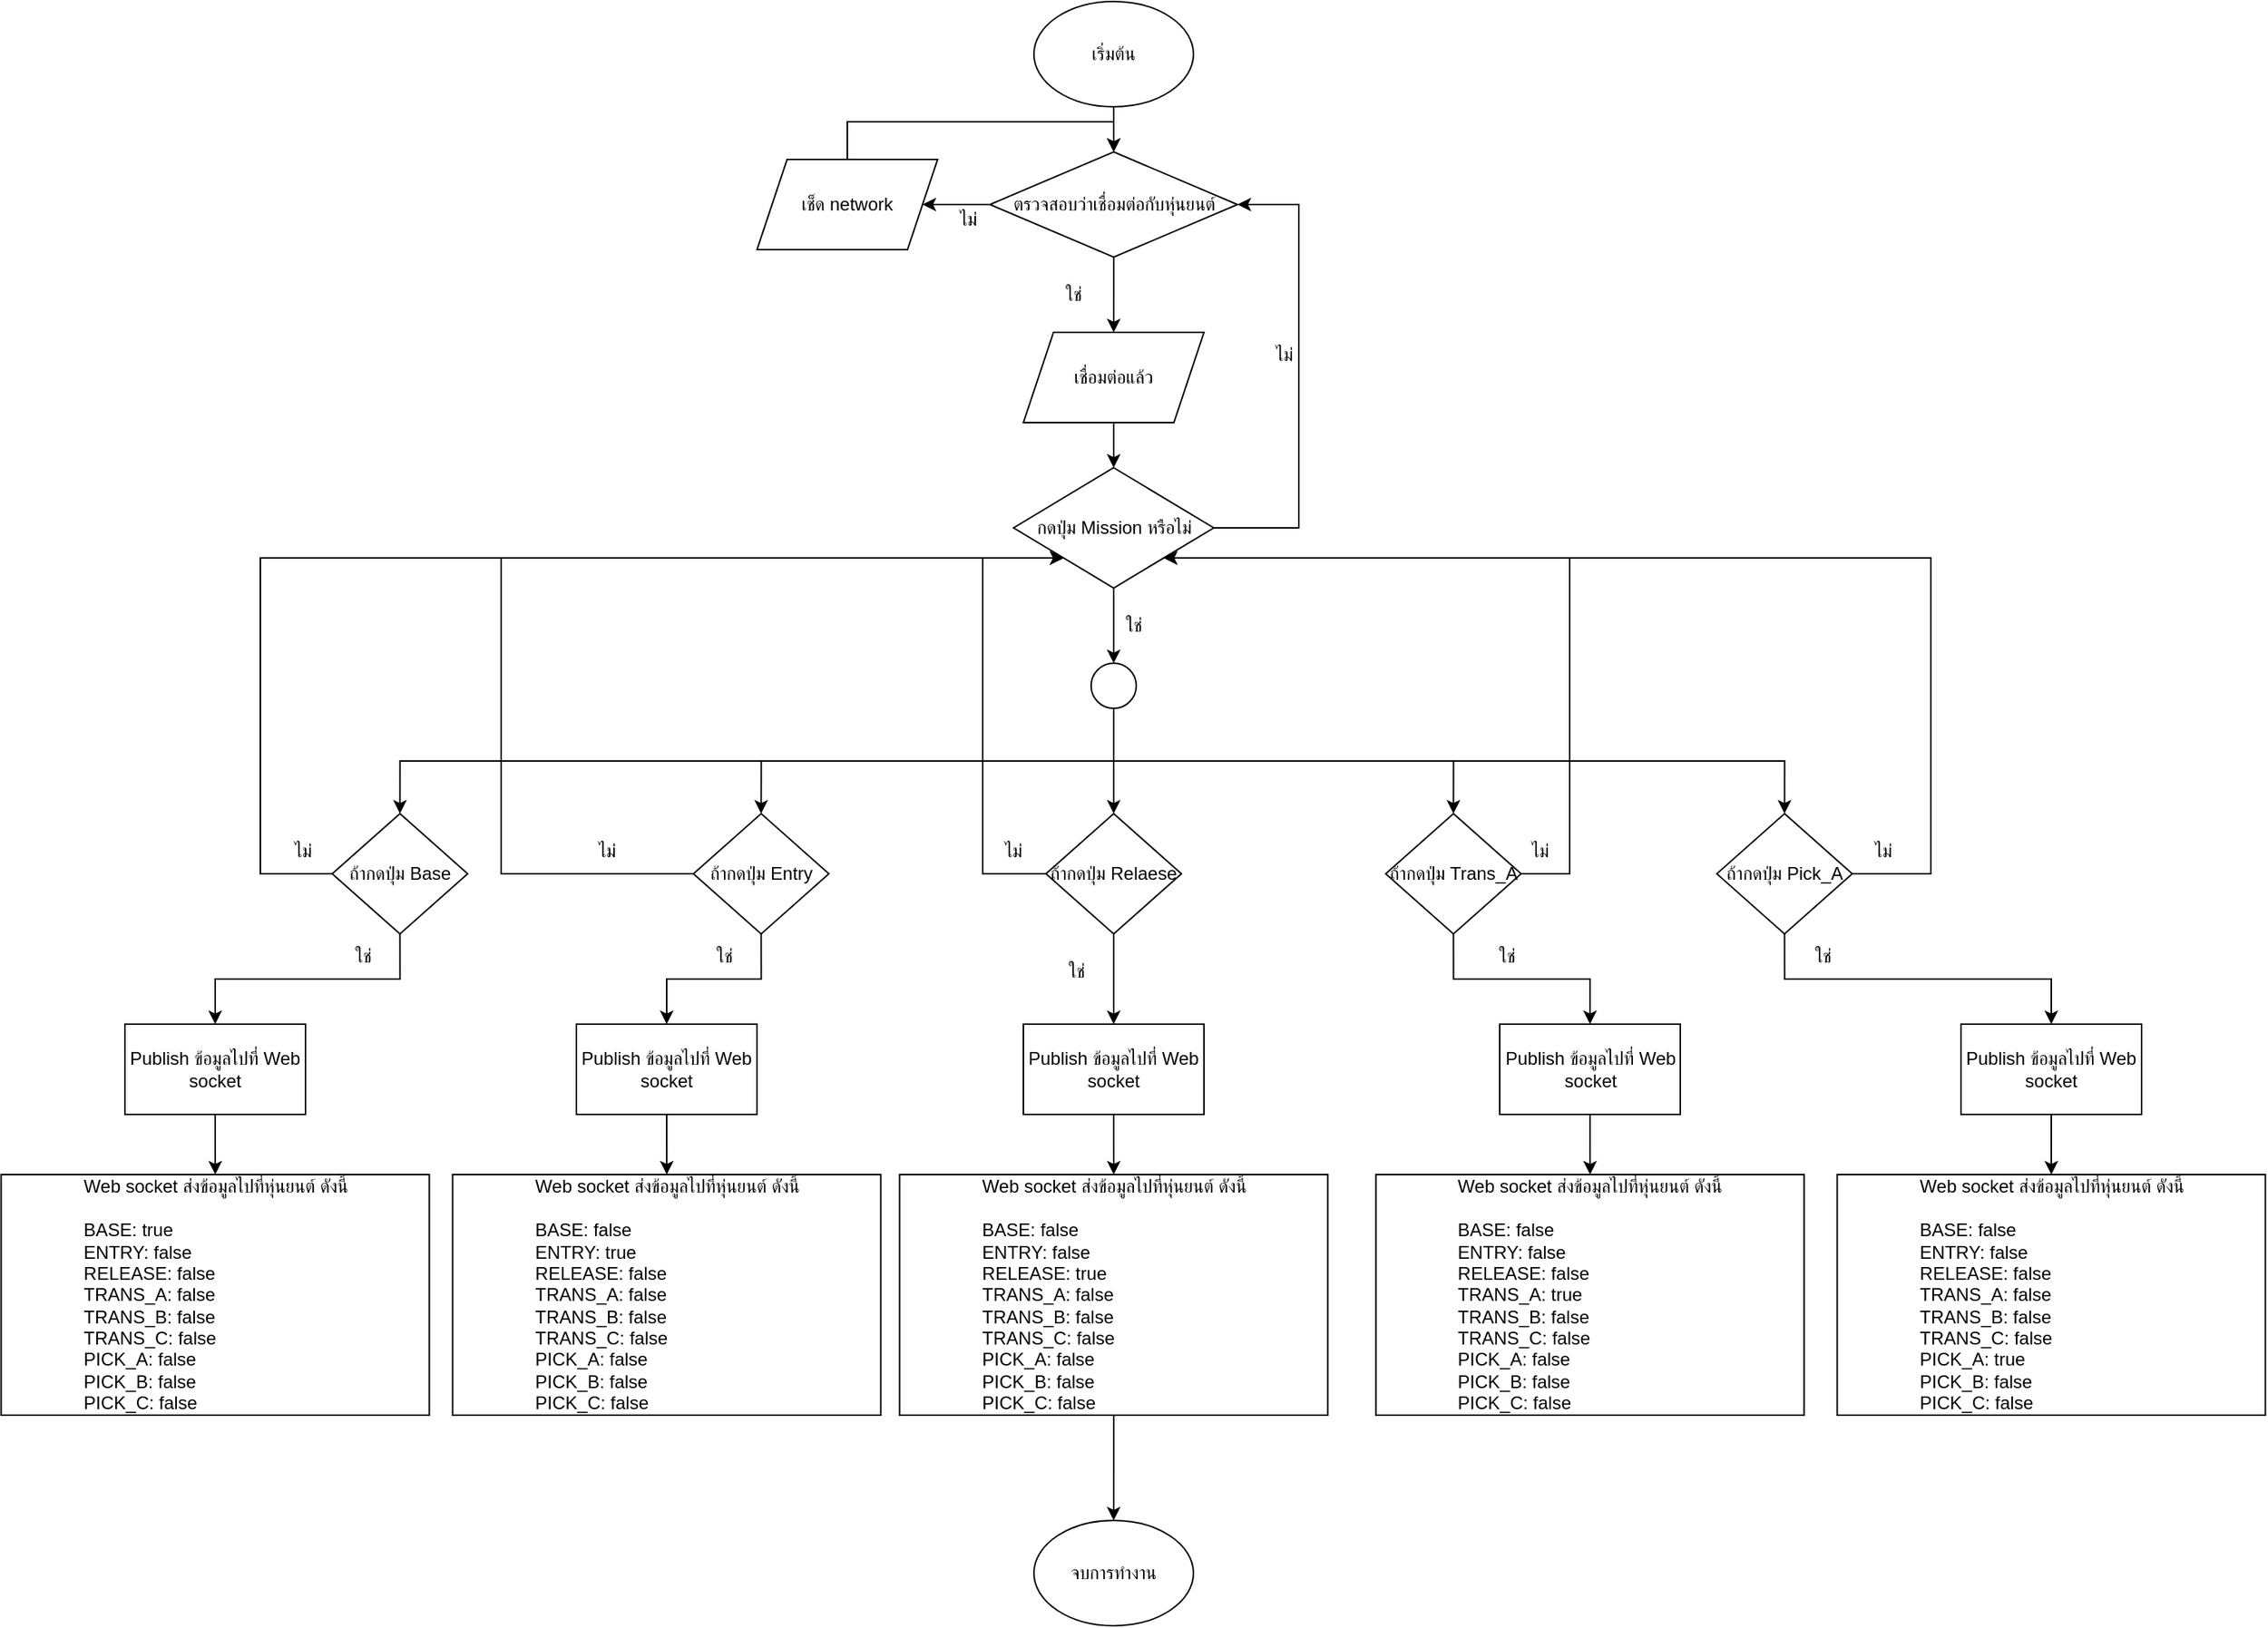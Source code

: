<mxfile version="20.5.3" type="github">
  <diagram id="C5RBs43oDa-KdzZeNtuy" name="Page-1">
    <mxGraphModel dx="2048" dy="594" grid="1" gridSize="10" guides="1" tooltips="1" connect="1" arrows="1" fold="1" page="1" pageScale="1" pageWidth="827" pageHeight="1169" math="0" shadow="0">
      <root>
        <mxCell id="WIyWlLk6GJQsqaUBKTNV-0" />
        <mxCell id="WIyWlLk6GJQsqaUBKTNV-1" parent="WIyWlLk6GJQsqaUBKTNV-0" />
        <mxCell id="5QG107BwXyuoC_cJ32uW-2" value="" style="edgeStyle=orthogonalEdgeStyle;rounded=0;orthogonalLoop=1;jettySize=auto;html=1;" edge="1" parent="WIyWlLk6GJQsqaUBKTNV-1" source="5QG107BwXyuoC_cJ32uW-0" target="5QG107BwXyuoC_cJ32uW-1">
          <mxGeometry relative="1" as="geometry" />
        </mxCell>
        <mxCell id="5QG107BwXyuoC_cJ32uW-0" value="เริ่มต้น" style="ellipse;whiteSpace=wrap;html=1;" vertex="1" parent="WIyWlLk6GJQsqaUBKTNV-1">
          <mxGeometry x="354" y="20" width="106" height="70" as="geometry" />
        </mxCell>
        <mxCell id="5QG107BwXyuoC_cJ32uW-4" value="" style="edgeStyle=orthogonalEdgeStyle;rounded=0;orthogonalLoop=1;jettySize=auto;html=1;" edge="1" parent="WIyWlLk6GJQsqaUBKTNV-1" source="5QG107BwXyuoC_cJ32uW-1" target="5QG107BwXyuoC_cJ32uW-3">
          <mxGeometry relative="1" as="geometry" />
        </mxCell>
        <mxCell id="5QG107BwXyuoC_cJ32uW-21" value="" style="edgeStyle=orthogonalEdgeStyle;rounded=0;orthogonalLoop=1;jettySize=auto;html=1;" edge="1" parent="WIyWlLk6GJQsqaUBKTNV-1" source="5QG107BwXyuoC_cJ32uW-1" target="5QG107BwXyuoC_cJ32uW-20">
          <mxGeometry relative="1" as="geometry" />
        </mxCell>
        <mxCell id="5QG107BwXyuoC_cJ32uW-1" value="ตรวจสอบว่าเชื่อมต่อกับหุ่นยนต์" style="rhombus;whiteSpace=wrap;html=1;" vertex="1" parent="WIyWlLk6GJQsqaUBKTNV-1">
          <mxGeometry x="324.75" y="120" width="164.5" height="70" as="geometry" />
        </mxCell>
        <mxCell id="5QG107BwXyuoC_cJ32uW-9" style="edgeStyle=orthogonalEdgeStyle;rounded=0;orthogonalLoop=1;jettySize=auto;html=1;exitX=0.5;exitY=0;exitDx=0;exitDy=0;entryX=0.5;entryY=0;entryDx=0;entryDy=0;" edge="1" parent="WIyWlLk6GJQsqaUBKTNV-1" source="5QG107BwXyuoC_cJ32uW-3" target="5QG107BwXyuoC_cJ32uW-1">
          <mxGeometry relative="1" as="geometry" />
        </mxCell>
        <mxCell id="5QG107BwXyuoC_cJ32uW-3" value="เช็ด network" style="shape=parallelogram;perimeter=parallelogramPerimeter;whiteSpace=wrap;html=1;fixedSize=1;" vertex="1" parent="WIyWlLk6GJQsqaUBKTNV-1">
          <mxGeometry x="170" y="125" width="120" height="60" as="geometry" />
        </mxCell>
        <mxCell id="5QG107BwXyuoC_cJ32uW-7" value="ใช่" style="text;html=1;align=center;verticalAlign=middle;resizable=0;points=[];autosize=1;strokeColor=none;fillColor=none;" vertex="1" parent="WIyWlLk6GJQsqaUBKTNV-1">
          <mxGeometry x="360" y="200" width="40" height="30" as="geometry" />
        </mxCell>
        <mxCell id="5QG107BwXyuoC_cJ32uW-8" value="ไม่" style="text;html=1;align=center;verticalAlign=middle;resizable=0;points=[];autosize=1;strokeColor=none;fillColor=none;" vertex="1" parent="WIyWlLk6GJQsqaUBKTNV-1">
          <mxGeometry x="290" y="150" width="40" height="30" as="geometry" />
        </mxCell>
        <mxCell id="5QG107BwXyuoC_cJ32uW-24" style="edgeStyle=orthogonalEdgeStyle;rounded=0;orthogonalLoop=1;jettySize=auto;html=1;exitX=1;exitY=0.5;exitDx=0;exitDy=0;entryX=1;entryY=0.5;entryDx=0;entryDy=0;" edge="1" parent="WIyWlLk6GJQsqaUBKTNV-1" source="5QG107BwXyuoC_cJ32uW-10" target="5QG107BwXyuoC_cJ32uW-1">
          <mxGeometry relative="1" as="geometry">
            <Array as="points">
              <mxPoint x="530" y="370" />
              <mxPoint x="530" y="155" />
            </Array>
          </mxGeometry>
        </mxCell>
        <mxCell id="5QG107BwXyuoC_cJ32uW-30" style="edgeStyle=orthogonalEdgeStyle;rounded=0;orthogonalLoop=1;jettySize=auto;html=1;exitX=0.5;exitY=1;exitDx=0;exitDy=0;" edge="1" parent="WIyWlLk6GJQsqaUBKTNV-1" source="5QG107BwXyuoC_cJ32uW-10" target="5QG107BwXyuoC_cJ32uW-29">
          <mxGeometry relative="1" as="geometry" />
        </mxCell>
        <mxCell id="5QG107BwXyuoC_cJ32uW-10" value="กดปุ่ม Mission หรือไม่" style="rhombus;whiteSpace=wrap;html=1;" vertex="1" parent="WIyWlLk6GJQsqaUBKTNV-1">
          <mxGeometry x="340.5" y="330" width="133" height="80" as="geometry" />
        </mxCell>
        <mxCell id="5QG107BwXyuoC_cJ32uW-13" value="ไม่" style="text;html=1;align=center;verticalAlign=middle;resizable=0;points=[];autosize=1;strokeColor=none;fillColor=none;" vertex="1" parent="WIyWlLk6GJQsqaUBKTNV-1">
          <mxGeometry x="500" y="240" width="40" height="30" as="geometry" />
        </mxCell>
        <mxCell id="5QG107BwXyuoC_cJ32uW-18" value="" style="edgeStyle=orthogonalEdgeStyle;rounded=0;orthogonalLoop=1;jettySize=auto;html=1;" edge="1" parent="WIyWlLk6GJQsqaUBKTNV-1" source="5QG107BwXyuoC_cJ32uW-14" target="5QG107BwXyuoC_cJ32uW-17">
          <mxGeometry relative="1" as="geometry" />
        </mxCell>
        <mxCell id="5QG107BwXyuoC_cJ32uW-14" value="Publish ข้อมูลไปที่ Web socket" style="whiteSpace=wrap;html=1;" vertex="1" parent="WIyWlLk6GJQsqaUBKTNV-1">
          <mxGeometry x="-250" y="700" width="120" height="60" as="geometry" />
        </mxCell>
        <mxCell id="5QG107BwXyuoC_cJ32uW-16" value="ใช่" style="text;html=1;align=center;verticalAlign=middle;resizable=0;points=[];autosize=1;strokeColor=none;fillColor=none;" vertex="1" parent="WIyWlLk6GJQsqaUBKTNV-1">
          <mxGeometry x="400" y="420" width="40" height="30" as="geometry" />
        </mxCell>
        <mxCell id="5QG107BwXyuoC_cJ32uW-17" value="Web socket ส่งข้อมูลไปที่หุ่นยนต์ ดังนี้&lt;br&gt;&lt;br&gt;&lt;div style=&quot;text-align: left;&quot;&gt;&lt;span style=&quot;background-color: initial;&quot;&gt;BASE: true&lt;/span&gt;&lt;/div&gt;&lt;div style=&quot;text-align: left;&quot;&gt;&lt;span style=&quot;background-color: initial;&quot;&gt;ENTRY: false&lt;/span&gt;&lt;/div&gt;&lt;div style=&quot;text-align: left;&quot;&gt;&lt;span style=&quot;background-color: initial;&quot;&gt;RELEASE: false&lt;/span&gt;&lt;/div&gt;&lt;div style=&quot;text-align: left;&quot;&gt;TRANS_A: false&lt;/div&gt;&lt;div style=&quot;text-align: left;&quot;&gt;TRANS_B: false&lt;/div&gt;&lt;div style=&quot;text-align: left;&quot;&gt;TRANS_C: false&lt;/div&gt;&lt;div style=&quot;text-align: left;&quot;&gt;PICK_A: false&lt;/div&gt;&lt;div style=&quot;text-align: left;&quot;&gt;PICK_B: false&lt;/div&gt;&lt;div style=&quot;text-align: left;&quot;&gt;PICK_C: false&lt;/div&gt;" style="whiteSpace=wrap;html=1;" vertex="1" parent="WIyWlLk6GJQsqaUBKTNV-1">
          <mxGeometry x="-332.25" y="800" width="284.5" height="160" as="geometry" />
        </mxCell>
        <mxCell id="5QG107BwXyuoC_cJ32uW-22" value="" style="edgeStyle=orthogonalEdgeStyle;rounded=0;orthogonalLoop=1;jettySize=auto;html=1;" edge="1" parent="WIyWlLk6GJQsqaUBKTNV-1" source="5QG107BwXyuoC_cJ32uW-20" target="5QG107BwXyuoC_cJ32uW-10">
          <mxGeometry relative="1" as="geometry" />
        </mxCell>
        <mxCell id="5QG107BwXyuoC_cJ32uW-20" value="เชื่อมต่อแล้ว" style="shape=parallelogram;perimeter=parallelogramPerimeter;whiteSpace=wrap;html=1;fixedSize=1;" vertex="1" parent="WIyWlLk6GJQsqaUBKTNV-1">
          <mxGeometry x="347" y="240" width="120" height="60" as="geometry" />
        </mxCell>
        <mxCell id="5QG107BwXyuoC_cJ32uW-27" value="จบการทำงาน" style="ellipse;whiteSpace=wrap;html=1;" vertex="1" parent="WIyWlLk6GJQsqaUBKTNV-1">
          <mxGeometry x="354" y="1030" width="106" height="70" as="geometry" />
        </mxCell>
        <mxCell id="5QG107BwXyuoC_cJ32uW-43" style="edgeStyle=orthogonalEdgeStyle;rounded=0;orthogonalLoop=1;jettySize=auto;html=1;exitX=0.5;exitY=1;exitDx=0;exitDy=0;entryX=0.5;entryY=0;entryDx=0;entryDy=0;" edge="1" parent="WIyWlLk6GJQsqaUBKTNV-1" source="5QG107BwXyuoC_cJ32uW-28" target="5QG107BwXyuoC_cJ32uW-14">
          <mxGeometry relative="1" as="geometry">
            <mxPoint x="-62.75" y="690" as="sourcePoint" />
          </mxGeometry>
        </mxCell>
        <mxCell id="5QG107BwXyuoC_cJ32uW-68" style="edgeStyle=orthogonalEdgeStyle;rounded=0;orthogonalLoop=1;jettySize=auto;html=1;exitX=0;exitY=0.5;exitDx=0;exitDy=0;entryX=0;entryY=1;entryDx=0;entryDy=0;" edge="1" parent="WIyWlLk6GJQsqaUBKTNV-1" source="5QG107BwXyuoC_cJ32uW-28" target="5QG107BwXyuoC_cJ32uW-10">
          <mxGeometry relative="1" as="geometry">
            <Array as="points">
              <mxPoint x="-160" y="600" />
              <mxPoint x="-160" y="390" />
            </Array>
          </mxGeometry>
        </mxCell>
        <mxCell id="5QG107BwXyuoC_cJ32uW-28" value="ถ้ากดปุ่ม Base" style="rhombus;whiteSpace=wrap;html=1;" vertex="1" parent="WIyWlLk6GJQsqaUBKTNV-1">
          <mxGeometry x="-112.25" y="560" width="90" height="80" as="geometry" />
        </mxCell>
        <mxCell id="5QG107BwXyuoC_cJ32uW-31" style="edgeStyle=orthogonalEdgeStyle;rounded=0;orthogonalLoop=1;jettySize=auto;html=1;exitX=0.5;exitY=1;exitDx=0;exitDy=0;entryX=0.5;entryY=0;entryDx=0;entryDy=0;" edge="1" parent="WIyWlLk6GJQsqaUBKTNV-1" source="5QG107BwXyuoC_cJ32uW-29" target="5QG107BwXyuoC_cJ32uW-28">
          <mxGeometry relative="1" as="geometry" />
        </mxCell>
        <mxCell id="5QG107BwXyuoC_cJ32uW-38" style="edgeStyle=orthogonalEdgeStyle;rounded=0;orthogonalLoop=1;jettySize=auto;html=1;exitX=0.5;exitY=1;exitDx=0;exitDy=0;entryX=0.5;entryY=0;entryDx=0;entryDy=0;" edge="1" parent="WIyWlLk6GJQsqaUBKTNV-1" source="5QG107BwXyuoC_cJ32uW-29" target="5QG107BwXyuoC_cJ32uW-32">
          <mxGeometry relative="1" as="geometry" />
        </mxCell>
        <mxCell id="5QG107BwXyuoC_cJ32uW-39" style="edgeStyle=orthogonalEdgeStyle;rounded=0;orthogonalLoop=1;jettySize=auto;html=1;exitX=0.5;exitY=1;exitDx=0;exitDy=0;entryX=0.5;entryY=0;entryDx=0;entryDy=0;" edge="1" parent="WIyWlLk6GJQsqaUBKTNV-1" source="5QG107BwXyuoC_cJ32uW-29" target="5QG107BwXyuoC_cJ32uW-33">
          <mxGeometry relative="1" as="geometry">
            <Array as="points">
              <mxPoint x="407" y="560" />
            </Array>
          </mxGeometry>
        </mxCell>
        <mxCell id="5QG107BwXyuoC_cJ32uW-40" style="edgeStyle=orthogonalEdgeStyle;rounded=0;orthogonalLoop=1;jettySize=auto;html=1;exitX=0.5;exitY=1;exitDx=0;exitDy=0;entryX=0.5;entryY=0;entryDx=0;entryDy=0;" edge="1" parent="WIyWlLk6GJQsqaUBKTNV-1" source="5QG107BwXyuoC_cJ32uW-29" target="5QG107BwXyuoC_cJ32uW-34">
          <mxGeometry relative="1" as="geometry" />
        </mxCell>
        <mxCell id="5QG107BwXyuoC_cJ32uW-41" style="edgeStyle=orthogonalEdgeStyle;rounded=0;orthogonalLoop=1;jettySize=auto;html=1;exitX=0.5;exitY=1;exitDx=0;exitDy=0;entryX=0.5;entryY=0;entryDx=0;entryDy=0;" edge="1" parent="WIyWlLk6GJQsqaUBKTNV-1" source="5QG107BwXyuoC_cJ32uW-29" target="5QG107BwXyuoC_cJ32uW-35">
          <mxGeometry relative="1" as="geometry" />
        </mxCell>
        <mxCell id="5QG107BwXyuoC_cJ32uW-29" value="" style="ellipse;whiteSpace=wrap;html=1;aspect=fixed;" vertex="1" parent="WIyWlLk6GJQsqaUBKTNV-1">
          <mxGeometry x="392" y="460" width="30" height="30" as="geometry" />
        </mxCell>
        <mxCell id="5QG107BwXyuoC_cJ32uW-47" style="edgeStyle=orthogonalEdgeStyle;rounded=0;orthogonalLoop=1;jettySize=auto;html=1;exitX=0.5;exitY=1;exitDx=0;exitDy=0;entryX=0.5;entryY=0;entryDx=0;entryDy=0;" edge="1" parent="WIyWlLk6GJQsqaUBKTNV-1" source="5QG107BwXyuoC_cJ32uW-32" target="5QG107BwXyuoC_cJ32uW-45">
          <mxGeometry relative="1" as="geometry" />
        </mxCell>
        <mxCell id="5QG107BwXyuoC_cJ32uW-69" style="edgeStyle=orthogonalEdgeStyle;rounded=0;orthogonalLoop=1;jettySize=auto;html=1;exitX=0;exitY=0.5;exitDx=0;exitDy=0;entryX=0;entryY=1;entryDx=0;entryDy=0;" edge="1" parent="WIyWlLk6GJQsqaUBKTNV-1" source="5QG107BwXyuoC_cJ32uW-32" target="5QG107BwXyuoC_cJ32uW-10">
          <mxGeometry relative="1" as="geometry">
            <mxPoint x="340" y="370" as="targetPoint" />
            <Array as="points">
              <mxPoint y="600" />
              <mxPoint y="390" />
            </Array>
          </mxGeometry>
        </mxCell>
        <mxCell id="5QG107BwXyuoC_cJ32uW-32" value="ถ้ากดปุ่ม Entry" style="rhombus;whiteSpace=wrap;html=1;" vertex="1" parent="WIyWlLk6GJQsqaUBKTNV-1">
          <mxGeometry x="127.75" y="560" width="90" height="80" as="geometry" />
        </mxCell>
        <mxCell id="5QG107BwXyuoC_cJ32uW-51" style="edgeStyle=orthogonalEdgeStyle;rounded=0;orthogonalLoop=1;jettySize=auto;html=1;exitX=0.5;exitY=1;exitDx=0;exitDy=0;entryX=0.5;entryY=0;entryDx=0;entryDy=0;" edge="1" parent="WIyWlLk6GJQsqaUBKTNV-1" source="5QG107BwXyuoC_cJ32uW-33" target="5QG107BwXyuoC_cJ32uW-49">
          <mxGeometry relative="1" as="geometry" />
        </mxCell>
        <mxCell id="5QG107BwXyuoC_cJ32uW-70" style="edgeStyle=orthogonalEdgeStyle;rounded=0;orthogonalLoop=1;jettySize=auto;html=1;exitX=0;exitY=0.5;exitDx=0;exitDy=0;entryX=0;entryY=1;entryDx=0;entryDy=0;" edge="1" parent="WIyWlLk6GJQsqaUBKTNV-1" source="5QG107BwXyuoC_cJ32uW-33" target="5QG107BwXyuoC_cJ32uW-10">
          <mxGeometry relative="1" as="geometry">
            <Array as="points">
              <mxPoint x="320" y="600" />
              <mxPoint x="320" y="390" />
            </Array>
          </mxGeometry>
        </mxCell>
        <mxCell id="5QG107BwXyuoC_cJ32uW-33" value="ถ้ากดปุ่ม Relaese" style="rhombus;whiteSpace=wrap;html=1;" vertex="1" parent="WIyWlLk6GJQsqaUBKTNV-1">
          <mxGeometry x="362" y="560" width="90" height="80" as="geometry" />
        </mxCell>
        <mxCell id="5QG107BwXyuoC_cJ32uW-55" style="edgeStyle=orthogonalEdgeStyle;rounded=0;orthogonalLoop=1;jettySize=auto;html=1;exitX=0.5;exitY=1;exitDx=0;exitDy=0;entryX=0.5;entryY=0;entryDx=0;entryDy=0;" edge="1" parent="WIyWlLk6GJQsqaUBKTNV-1" source="5QG107BwXyuoC_cJ32uW-34" target="5QG107BwXyuoC_cJ32uW-53">
          <mxGeometry relative="1" as="geometry" />
        </mxCell>
        <mxCell id="5QG107BwXyuoC_cJ32uW-71" style="edgeStyle=orthogonalEdgeStyle;rounded=0;orthogonalLoop=1;jettySize=auto;html=1;exitX=1;exitY=0.5;exitDx=0;exitDy=0;entryX=1;entryY=1;entryDx=0;entryDy=0;" edge="1" parent="WIyWlLk6GJQsqaUBKTNV-1" source="5QG107BwXyuoC_cJ32uW-34" target="5QG107BwXyuoC_cJ32uW-10">
          <mxGeometry relative="1" as="geometry">
            <mxPoint x="620" y="370" as="targetPoint" />
            <Array as="points">
              <mxPoint x="710" y="600" />
              <mxPoint x="710" y="390" />
            </Array>
          </mxGeometry>
        </mxCell>
        <mxCell id="5QG107BwXyuoC_cJ32uW-34" value="ถ้ากดปุ่ม Trans_A" style="rhombus;whiteSpace=wrap;html=1;" vertex="1" parent="WIyWlLk6GJQsqaUBKTNV-1">
          <mxGeometry x="587.75" y="560" width="90" height="80" as="geometry" />
        </mxCell>
        <mxCell id="5QG107BwXyuoC_cJ32uW-60" style="edgeStyle=orthogonalEdgeStyle;rounded=0;orthogonalLoop=1;jettySize=auto;html=1;exitX=0.5;exitY=1;exitDx=0;exitDy=0;entryX=0.5;entryY=0;entryDx=0;entryDy=0;" edge="1" parent="WIyWlLk6GJQsqaUBKTNV-1" source="5QG107BwXyuoC_cJ32uW-35" target="5QG107BwXyuoC_cJ32uW-58">
          <mxGeometry relative="1" as="geometry" />
        </mxCell>
        <mxCell id="5QG107BwXyuoC_cJ32uW-72" style="edgeStyle=orthogonalEdgeStyle;rounded=0;orthogonalLoop=1;jettySize=auto;html=1;exitX=1;exitY=0.5;exitDx=0;exitDy=0;entryX=1;entryY=1;entryDx=0;entryDy=0;" edge="1" parent="WIyWlLk6GJQsqaUBKTNV-1" source="5QG107BwXyuoC_cJ32uW-35" target="5QG107BwXyuoC_cJ32uW-10">
          <mxGeometry relative="1" as="geometry">
            <Array as="points">
              <mxPoint x="950" y="600" />
              <mxPoint x="950" y="390" />
            </Array>
          </mxGeometry>
        </mxCell>
        <mxCell id="5QG107BwXyuoC_cJ32uW-35" value="ถ้ากดปุ่ม Pick_A" style="rhombus;whiteSpace=wrap;html=1;" vertex="1" parent="WIyWlLk6GJQsqaUBKTNV-1">
          <mxGeometry x="807.75" y="560" width="90" height="80" as="geometry" />
        </mxCell>
        <mxCell id="5QG107BwXyuoC_cJ32uW-44" value="" style="edgeStyle=orthogonalEdgeStyle;rounded=0;orthogonalLoop=1;jettySize=auto;html=1;" edge="1" parent="WIyWlLk6GJQsqaUBKTNV-1" source="5QG107BwXyuoC_cJ32uW-45" target="5QG107BwXyuoC_cJ32uW-46">
          <mxGeometry relative="1" as="geometry" />
        </mxCell>
        <mxCell id="5QG107BwXyuoC_cJ32uW-45" value="Publish ข้อมูลไปที่ Web socket" style="whiteSpace=wrap;html=1;" vertex="1" parent="WIyWlLk6GJQsqaUBKTNV-1">
          <mxGeometry x="50" y="700" width="120" height="60" as="geometry" />
        </mxCell>
        <mxCell id="5QG107BwXyuoC_cJ32uW-46" value="Web socket ส่งข้อมูลไปที่หุ่นยนต์ ดังนี้&lt;br&gt;&lt;br&gt;&lt;div style=&quot;text-align: left;&quot;&gt;&lt;span style=&quot;background-color: initial;&quot;&gt;BASE: false&lt;/span&gt;&lt;/div&gt;&lt;div style=&quot;text-align: left;&quot;&gt;&lt;span style=&quot;background-color: initial;&quot;&gt;ENTRY: true&lt;/span&gt;&lt;/div&gt;&lt;div style=&quot;text-align: left;&quot;&gt;&lt;span style=&quot;background-color: initial;&quot;&gt;RELEASE: false&lt;/span&gt;&lt;/div&gt;&lt;div style=&quot;text-align: left;&quot;&gt;TRANS_A: false&lt;/div&gt;&lt;div style=&quot;text-align: left;&quot;&gt;TRANS_B: false&lt;/div&gt;&lt;div style=&quot;text-align: left;&quot;&gt;TRANS_C: false&lt;/div&gt;&lt;div style=&quot;text-align: left;&quot;&gt;PICK_A: false&lt;/div&gt;&lt;div style=&quot;text-align: left;&quot;&gt;PICK_B: false&lt;/div&gt;&lt;div style=&quot;text-align: left;&quot;&gt;PICK_C: false&lt;/div&gt;" style="whiteSpace=wrap;html=1;" vertex="1" parent="WIyWlLk6GJQsqaUBKTNV-1">
          <mxGeometry x="-32.25" y="800" width="284.5" height="160" as="geometry" />
        </mxCell>
        <mxCell id="5QG107BwXyuoC_cJ32uW-48" value="" style="edgeStyle=orthogonalEdgeStyle;rounded=0;orthogonalLoop=1;jettySize=auto;html=1;" edge="1" parent="WIyWlLk6GJQsqaUBKTNV-1" source="5QG107BwXyuoC_cJ32uW-49" target="5QG107BwXyuoC_cJ32uW-50">
          <mxGeometry relative="1" as="geometry" />
        </mxCell>
        <mxCell id="5QG107BwXyuoC_cJ32uW-49" value="Publish ข้อมูลไปที่ Web socket" style="whiteSpace=wrap;html=1;" vertex="1" parent="WIyWlLk6GJQsqaUBKTNV-1">
          <mxGeometry x="347" y="700" width="120" height="60" as="geometry" />
        </mxCell>
        <mxCell id="5QG107BwXyuoC_cJ32uW-90" value="" style="edgeStyle=orthogonalEdgeStyle;rounded=0;orthogonalLoop=1;jettySize=auto;html=1;" edge="1" parent="WIyWlLk6GJQsqaUBKTNV-1" source="5QG107BwXyuoC_cJ32uW-50" target="5QG107BwXyuoC_cJ32uW-27">
          <mxGeometry relative="1" as="geometry" />
        </mxCell>
        <mxCell id="5QG107BwXyuoC_cJ32uW-50" value="Web socket ส่งข้อมูลไปที่หุ่นยนต์ ดังนี้&lt;br&gt;&lt;br&gt;&lt;div style=&quot;text-align: left;&quot;&gt;&lt;span style=&quot;background-color: initial;&quot;&gt;BASE: false&lt;/span&gt;&lt;/div&gt;&lt;div style=&quot;text-align: left;&quot;&gt;&lt;span style=&quot;background-color: initial;&quot;&gt;ENTRY: false&lt;/span&gt;&lt;/div&gt;&lt;div style=&quot;text-align: left;&quot;&gt;&lt;span style=&quot;background-color: initial;&quot;&gt;RELEASE: true&lt;/span&gt;&lt;/div&gt;&lt;div style=&quot;text-align: left;&quot;&gt;TRANS_A: false&lt;/div&gt;&lt;div style=&quot;text-align: left;&quot;&gt;TRANS_B: false&lt;/div&gt;&lt;div style=&quot;text-align: left;&quot;&gt;TRANS_C: false&lt;/div&gt;&lt;div style=&quot;text-align: left;&quot;&gt;PICK_A: false&lt;/div&gt;&lt;div style=&quot;text-align: left;&quot;&gt;PICK_B: false&lt;/div&gt;&lt;div style=&quot;text-align: left;&quot;&gt;PICK_C: false&lt;/div&gt;" style="whiteSpace=wrap;html=1;" vertex="1" parent="WIyWlLk6GJQsqaUBKTNV-1">
          <mxGeometry x="264.75" y="800" width="284.5" height="160" as="geometry" />
        </mxCell>
        <mxCell id="5QG107BwXyuoC_cJ32uW-52" value="" style="edgeStyle=orthogonalEdgeStyle;rounded=0;orthogonalLoop=1;jettySize=auto;html=1;" edge="1" parent="WIyWlLk6GJQsqaUBKTNV-1" source="5QG107BwXyuoC_cJ32uW-53" target="5QG107BwXyuoC_cJ32uW-54">
          <mxGeometry relative="1" as="geometry" />
        </mxCell>
        <mxCell id="5QG107BwXyuoC_cJ32uW-53" value="Publish ข้อมูลไปที่ Web socket" style="whiteSpace=wrap;html=1;" vertex="1" parent="WIyWlLk6GJQsqaUBKTNV-1">
          <mxGeometry x="663.5" y="700" width="120" height="60" as="geometry" />
        </mxCell>
        <mxCell id="5QG107BwXyuoC_cJ32uW-54" value="Web socket ส่งข้อมูลไปที่หุ่นยนต์ ดังนี้&lt;br&gt;&lt;br&gt;&lt;div style=&quot;text-align: left;&quot;&gt;&lt;span style=&quot;background-color: initial;&quot;&gt;BASE: false&lt;/span&gt;&lt;/div&gt;&lt;div style=&quot;text-align: left;&quot;&gt;&lt;span style=&quot;background-color: initial;&quot;&gt;ENTRY: false&lt;/span&gt;&lt;/div&gt;&lt;div style=&quot;text-align: left;&quot;&gt;&lt;span style=&quot;background-color: initial;&quot;&gt;RELEASE: false&lt;/span&gt;&lt;/div&gt;&lt;div style=&quot;text-align: left;&quot;&gt;TRANS_A: true&lt;/div&gt;&lt;div style=&quot;text-align: left;&quot;&gt;TRANS_B: false&lt;/div&gt;&lt;div style=&quot;text-align: left;&quot;&gt;TRANS_C: false&lt;/div&gt;&lt;div style=&quot;text-align: left;&quot;&gt;PICK_A: false&lt;/div&gt;&lt;div style=&quot;text-align: left;&quot;&gt;PICK_B: false&lt;/div&gt;&lt;div style=&quot;text-align: left;&quot;&gt;PICK_C: false&lt;/div&gt;" style="whiteSpace=wrap;html=1;" vertex="1" parent="WIyWlLk6GJQsqaUBKTNV-1">
          <mxGeometry x="581.25" y="800" width="284.5" height="160" as="geometry" />
        </mxCell>
        <mxCell id="5QG107BwXyuoC_cJ32uW-57" value="" style="edgeStyle=orthogonalEdgeStyle;rounded=0;orthogonalLoop=1;jettySize=auto;html=1;" edge="1" parent="WIyWlLk6GJQsqaUBKTNV-1" source="5QG107BwXyuoC_cJ32uW-58" target="5QG107BwXyuoC_cJ32uW-59">
          <mxGeometry relative="1" as="geometry" />
        </mxCell>
        <mxCell id="5QG107BwXyuoC_cJ32uW-58" value="Publish ข้อมูลไปที่ Web socket" style="whiteSpace=wrap;html=1;" vertex="1" parent="WIyWlLk6GJQsqaUBKTNV-1">
          <mxGeometry x="970" y="700" width="120" height="60" as="geometry" />
        </mxCell>
        <mxCell id="5QG107BwXyuoC_cJ32uW-59" value="Web socket ส่งข้อมูลไปที่หุ่นยนต์ ดังนี้&lt;br&gt;&lt;br&gt;&lt;div style=&quot;text-align: left;&quot;&gt;&lt;span style=&quot;background-color: initial;&quot;&gt;BASE: false&lt;/span&gt;&lt;/div&gt;&lt;div style=&quot;text-align: left;&quot;&gt;&lt;span style=&quot;background-color: initial;&quot;&gt;ENTRY: false&lt;/span&gt;&lt;/div&gt;&lt;div style=&quot;text-align: left;&quot;&gt;&lt;span style=&quot;background-color: initial;&quot;&gt;RELEASE: false&lt;/span&gt;&lt;/div&gt;&lt;div style=&quot;text-align: left;&quot;&gt;TRANS_A: false&lt;/div&gt;&lt;div style=&quot;text-align: left;&quot;&gt;TRANS_B: false&lt;/div&gt;&lt;div style=&quot;text-align: left;&quot;&gt;TRANS_C: false&lt;/div&gt;&lt;div style=&quot;text-align: left;&quot;&gt;PICK_A: true&lt;/div&gt;&lt;div style=&quot;text-align: left;&quot;&gt;PICK_B: false&lt;/div&gt;&lt;div style=&quot;text-align: left;&quot;&gt;PICK_C: false&lt;/div&gt;" style="whiteSpace=wrap;html=1;" vertex="1" parent="WIyWlLk6GJQsqaUBKTNV-1">
          <mxGeometry x="887.75" y="800" width="284.5" height="160" as="geometry" />
        </mxCell>
        <mxCell id="5QG107BwXyuoC_cJ32uW-74" value="ไม่" style="text;html=1;align=center;verticalAlign=middle;resizable=0;points=[];autosize=1;strokeColor=none;fillColor=none;" vertex="1" parent="WIyWlLk6GJQsqaUBKTNV-1">
          <mxGeometry x="-152.25" y="570" width="40" height="30" as="geometry" />
        </mxCell>
        <mxCell id="5QG107BwXyuoC_cJ32uW-75" value="ไม่" style="text;html=1;align=center;verticalAlign=middle;resizable=0;points=[];autosize=1;strokeColor=none;fillColor=none;" vertex="1" parent="WIyWlLk6GJQsqaUBKTNV-1">
          <mxGeometry x="50" y="570" width="40" height="30" as="geometry" />
        </mxCell>
        <mxCell id="5QG107BwXyuoC_cJ32uW-76" value="ไม่" style="text;html=1;align=center;verticalAlign=middle;resizable=0;points=[];autosize=1;strokeColor=none;fillColor=none;" vertex="1" parent="WIyWlLk6GJQsqaUBKTNV-1">
          <mxGeometry x="320" y="570" width="40" height="30" as="geometry" />
        </mxCell>
        <mxCell id="5QG107BwXyuoC_cJ32uW-77" value="ใช่" style="text;html=1;align=center;verticalAlign=middle;resizable=0;points=[];autosize=1;strokeColor=none;fillColor=none;" vertex="1" parent="WIyWlLk6GJQsqaUBKTNV-1">
          <mxGeometry x="-112.25" y="640" width="40" height="30" as="geometry" />
        </mxCell>
        <mxCell id="5QG107BwXyuoC_cJ32uW-79" value="ใช่" style="text;html=1;align=center;verticalAlign=middle;resizable=0;points=[];autosize=1;strokeColor=none;fillColor=none;" vertex="1" parent="WIyWlLk6GJQsqaUBKTNV-1">
          <mxGeometry x="127.75" y="640" width="40" height="30" as="geometry" />
        </mxCell>
        <mxCell id="5QG107BwXyuoC_cJ32uW-80" value="ใช่" style="text;html=1;align=center;verticalAlign=middle;resizable=0;points=[];autosize=1;strokeColor=none;fillColor=none;" vertex="1" parent="WIyWlLk6GJQsqaUBKTNV-1">
          <mxGeometry x="362" y="650" width="40" height="30" as="geometry" />
        </mxCell>
        <mxCell id="5QG107BwXyuoC_cJ32uW-81" value="ใช่" style="text;html=1;align=center;verticalAlign=middle;resizable=0;points=[];autosize=1;strokeColor=none;fillColor=none;" vertex="1" parent="WIyWlLk6GJQsqaUBKTNV-1">
          <mxGeometry x="647.75" y="640" width="40" height="30" as="geometry" />
        </mxCell>
        <mxCell id="5QG107BwXyuoC_cJ32uW-84" value="ใช่" style="text;html=1;align=center;verticalAlign=middle;resizable=0;points=[];autosize=1;strokeColor=none;fillColor=none;" vertex="1" parent="WIyWlLk6GJQsqaUBKTNV-1">
          <mxGeometry x="857.75" y="640" width="40" height="30" as="geometry" />
        </mxCell>
        <mxCell id="5QG107BwXyuoC_cJ32uW-86" value="ไม่" style="text;html=1;align=center;verticalAlign=middle;resizable=0;points=[];autosize=1;strokeColor=none;fillColor=none;" vertex="1" parent="WIyWlLk6GJQsqaUBKTNV-1">
          <mxGeometry x="670" y="570" width="40" height="30" as="geometry" />
        </mxCell>
        <mxCell id="5QG107BwXyuoC_cJ32uW-87" value="ไม่" style="text;html=1;align=center;verticalAlign=middle;resizable=0;points=[];autosize=1;strokeColor=none;fillColor=none;" vertex="1" parent="WIyWlLk6GJQsqaUBKTNV-1">
          <mxGeometry x="897.75" y="570" width="40" height="30" as="geometry" />
        </mxCell>
      </root>
    </mxGraphModel>
  </diagram>
</mxfile>
